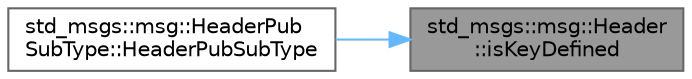 digraph "std_msgs::msg::Header::isKeyDefined"
{
 // INTERACTIVE_SVG=YES
 // LATEX_PDF_SIZE
  bgcolor="transparent";
  edge [fontname=Helvetica,fontsize=10,labelfontname=Helvetica,labelfontsize=10];
  node [fontname=Helvetica,fontsize=10,shape=box,height=0.2,width=0.4];
  rankdir="RL";
  Node1 [id="Node000001",label="std_msgs::msg::Header\l::isKeyDefined",height=0.2,width=0.4,color="gray40", fillcolor="grey60", style="filled", fontcolor="black",tooltip="This function tells you if the Key has been defined for this type"];
  Node1 -> Node2 [id="edge1_Node000001_Node000002",dir="back",color="steelblue1",style="solid",tooltip=" "];
  Node2 [id="Node000002",label="std_msgs::msg::HeaderPub\lSubType::HeaderPubSubType",height=0.2,width=0.4,color="grey40", fillcolor="white", style="filled",URL="$d2/dde/classstd__msgs_1_1msg_1_1HeaderPubSubType.html#adc4e866e8b3f1941a478ef383371c83e",tooltip=" "];
}
